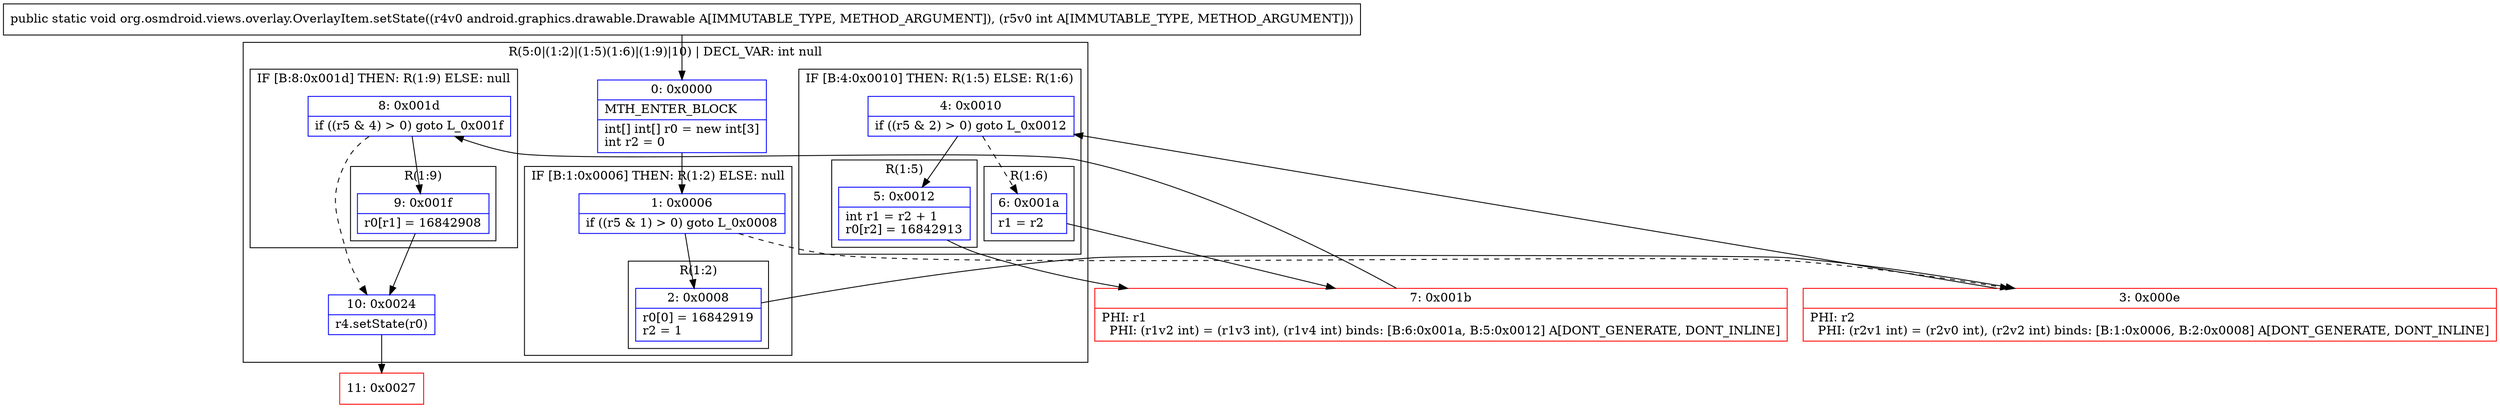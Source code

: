 digraph "CFG fororg.osmdroid.views.overlay.OverlayItem.setState(Landroid\/graphics\/drawable\/Drawable;I)V" {
subgraph cluster_Region_27006346 {
label = "R(5:0|(1:2)|(1:5)(1:6)|(1:9)|10) | DECL_VAR: int null\l";
node [shape=record,color=blue];
Node_0 [shape=record,label="{0\:\ 0x0000|MTH_ENTER_BLOCK\l|int[] int[] r0 = new int[3]\lint r2 = 0\l}"];
subgraph cluster_IfRegion_1124143143 {
label = "IF [B:1:0x0006] THEN: R(1:2) ELSE: null";
node [shape=record,color=blue];
Node_1 [shape=record,label="{1\:\ 0x0006|if ((r5 & 1) \> 0) goto L_0x0008\l}"];
subgraph cluster_Region_1422679269 {
label = "R(1:2)";
node [shape=record,color=blue];
Node_2 [shape=record,label="{2\:\ 0x0008|r0[0] = 16842919\lr2 = 1\l}"];
}
}
subgraph cluster_IfRegion_944677106 {
label = "IF [B:4:0x0010] THEN: R(1:5) ELSE: R(1:6)";
node [shape=record,color=blue];
Node_4 [shape=record,label="{4\:\ 0x0010|if ((r5 & 2) \> 0) goto L_0x0012\l}"];
subgraph cluster_Region_260204428 {
label = "R(1:5)";
node [shape=record,color=blue];
Node_5 [shape=record,label="{5\:\ 0x0012|int r1 = r2 + 1\lr0[r2] = 16842913\l}"];
}
subgraph cluster_Region_1540038696 {
label = "R(1:6)";
node [shape=record,color=blue];
Node_6 [shape=record,label="{6\:\ 0x001a|r1 = r2\l}"];
}
}
subgraph cluster_IfRegion_569243338 {
label = "IF [B:8:0x001d] THEN: R(1:9) ELSE: null";
node [shape=record,color=blue];
Node_8 [shape=record,label="{8\:\ 0x001d|if ((r5 & 4) \> 0) goto L_0x001f\l}"];
subgraph cluster_Region_974799524 {
label = "R(1:9)";
node [shape=record,color=blue];
Node_9 [shape=record,label="{9\:\ 0x001f|r0[r1] = 16842908\l}"];
}
}
Node_10 [shape=record,label="{10\:\ 0x0024|r4.setState(r0)\l}"];
}
Node_3 [shape=record,color=red,label="{3\:\ 0x000e|PHI: r2 \l  PHI: (r2v1 int) = (r2v0 int), (r2v2 int) binds: [B:1:0x0006, B:2:0x0008] A[DONT_GENERATE, DONT_INLINE]\l}"];
Node_7 [shape=record,color=red,label="{7\:\ 0x001b|PHI: r1 \l  PHI: (r1v2 int) = (r1v3 int), (r1v4 int) binds: [B:6:0x001a, B:5:0x0012] A[DONT_GENERATE, DONT_INLINE]\l}"];
Node_11 [shape=record,color=red,label="{11\:\ 0x0027}"];
MethodNode[shape=record,label="{public static void org.osmdroid.views.overlay.OverlayItem.setState((r4v0 android.graphics.drawable.Drawable A[IMMUTABLE_TYPE, METHOD_ARGUMENT]), (r5v0 int A[IMMUTABLE_TYPE, METHOD_ARGUMENT])) }"];
MethodNode -> Node_0;
Node_0 -> Node_1;
Node_1 -> Node_2;
Node_1 -> Node_3[style=dashed];
Node_2 -> Node_3;
Node_4 -> Node_5;
Node_4 -> Node_6[style=dashed];
Node_5 -> Node_7;
Node_6 -> Node_7;
Node_8 -> Node_9;
Node_8 -> Node_10[style=dashed];
Node_9 -> Node_10;
Node_10 -> Node_11;
Node_3 -> Node_4;
Node_7 -> Node_8;
}

